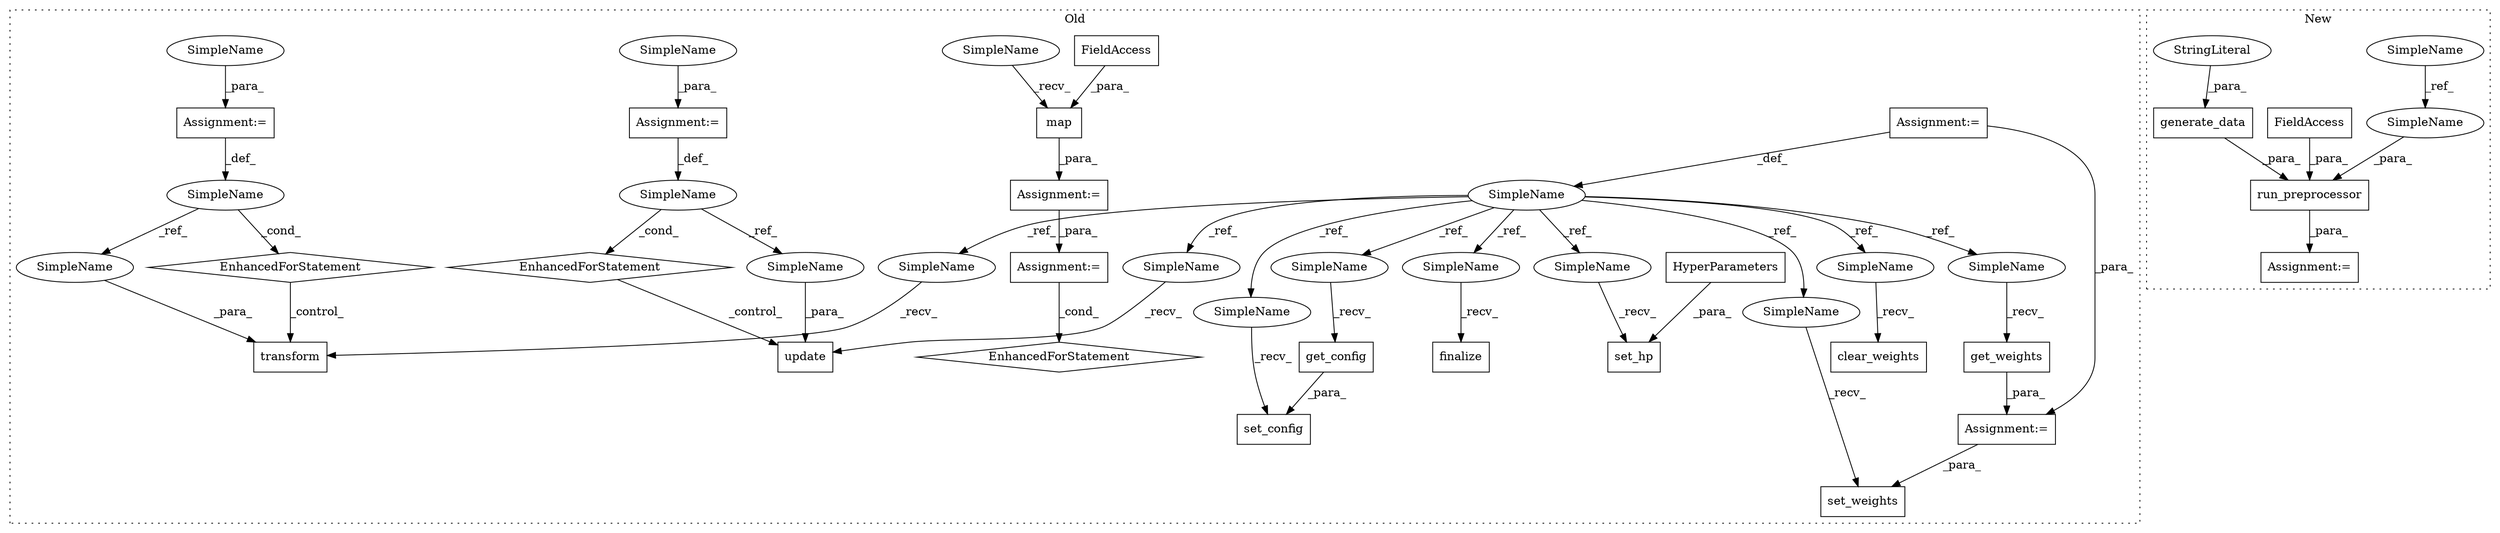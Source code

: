 digraph G {
subgraph cluster0 {
1 [label="get_weights" a="32" s="2305" l="13" shape="box"];
3 [label="set_weights" a="32" s="2363,2382" l="12,1" shape="box"];
6 [label="SimpleName" a="42" s="1946" l="8" shape="ellipse"];
7 [label="clear_weights" a="32" s="2333" l="15" shape="box"];
8 [label="set_hp" a="32" s="2065,2100" l="7,1" shape="box"];
9 [label="HyperParameters" a="32" s="2083" l="17" shape="box"];
10 [label="transform" a="32" s="2476,2487" l="10,1" shape="box"];
11 [label="EnhancedForStatement" a="70" s="2389,2457" l="53,2" shape="diamond"];
12 [label="update" a="32" s="2194,2202" l="7,1" shape="box"];
13 [label="EnhancedForStatement" a="70" s="2107,2175" l="53,2" shape="diamond"];
14 [label="set_config" a="32" s="2249,2281" l="11,1" shape="box"];
15 [label="SimpleName" a="42" s="2446" l="1" shape="ellipse"];
16 [label="finalize" a="32" s="2224" l="10" shape="box"];
17 [label="SimpleName" a="42" s="2164" l="1" shape="ellipse"];
19 [label="Assignment:=" a="7" s="2295" l="1" shape="box"];
20 [label="Assignment:=" a="7" s="2107,2175" l="53,2" shape="box"];
22 [label="get_config" a="32" s="2269" l="12" shape="box"];
23 [label="Assignment:=" a="7" s="1954" l="1" shape="box"];
24 [label="Assignment:=" a="7" s="2389,2457" l="53,2" shape="box"];
26 [label="map" a="32" s="2730,2742" l="4,1" shape="box"];
27 [label="FieldAccess" a="22" s="2734" l="8" shape="box"];
28 [label="EnhancedForStatement" a="70" s="2749,2821" l="53,2" shape="diamond"];
29 [label="Assignment:=" a="7" s="2721" l="1" shape="box"];
30 [label="Assignment:=" a="7" s="2749,2821" l="53,2" shape="box"];
32 [label="SimpleName" a="42" s="2324" l="8" shape="ellipse"];
33 [label="SimpleName" a="42" s="2260" l="8" shape="ellipse"];
34 [label="SimpleName" a="42" s="2185" l="8" shape="ellipse"];
35 [label="SimpleName" a="42" s="2296" l="8" shape="ellipse"];
36 [label="SimpleName" a="42" s="2215" l="8" shape="ellipse"];
37 [label="SimpleName" a="42" s="2467" l="8" shape="ellipse"];
38 [label="SimpleName" a="42" s="2354" l="8" shape="ellipse"];
39 [label="SimpleName" a="42" s="2240" l="8" shape="ellipse"];
40 [label="SimpleName" a="42" s="2056" l="8" shape="ellipse"];
41 [label="SimpleName" a="42" s="2486" l="1" shape="ellipse"];
42 [label="SimpleName" a="42" s="2201" l="1" shape="ellipse"];
43 [label="SimpleName" a="42" s="2722" l="7" shape="ellipse"];
44 [label="SimpleName" a="42" s="2168" l="7" shape="ellipse"];
45 [label="SimpleName" a="42" s="2450" l="7" shape="ellipse"];
label = "Old";
style="dotted";
}
subgraph cluster1 {
2 [label="generate_data" a="32" s="2138,2161" l="14,1" shape="box"];
4 [label="run_preprocessor" a="32" s="2073,2179" l="17,1" shape="box"];
5 [label="FieldAccess" a="22" s="2163" l="16" shape="box"];
18 [label="Assignment:=" a="7" s="2072" l="1" shape="box"];
21 [label="StringLiteral" a="45" s="2152" l="9" shape="ellipse"];
25 [label="SimpleName" a="42" s="1998" l="7" shape="ellipse"];
31 [label="SimpleName" a="42" s="2123" l="7" shape="ellipse"];
label = "New";
style="dotted";
}
1 -> 19 [label="_para_"];
2 -> 4 [label="_para_"];
4 -> 18 [label="_para_"];
5 -> 4 [label="_para_"];
6 -> 32 [label="_ref_"];
6 -> 35 [label="_ref_"];
6 -> 36 [label="_ref_"];
6 -> 38 [label="_ref_"];
6 -> 37 [label="_ref_"];
6 -> 33 [label="_ref_"];
6 -> 34 [label="_ref_"];
6 -> 39 [label="_ref_"];
6 -> 40 [label="_ref_"];
9 -> 8 [label="_para_"];
11 -> 10 [label="_control_"];
13 -> 12 [label="_control_"];
15 -> 41 [label="_ref_"];
15 -> 11 [label="_cond_"];
17 -> 42 [label="_ref_"];
17 -> 13 [label="_cond_"];
19 -> 3 [label="_para_"];
20 -> 17 [label="_def_"];
21 -> 2 [label="_para_"];
22 -> 14 [label="_para_"];
23 -> 19 [label="_para_"];
23 -> 6 [label="_def_"];
24 -> 15 [label="_def_"];
25 -> 31 [label="_ref_"];
26 -> 29 [label="_para_"];
27 -> 26 [label="_para_"];
29 -> 30 [label="_para_"];
30 -> 28 [label="_cond_"];
31 -> 4 [label="_para_"];
32 -> 7 [label="_recv_"];
33 -> 22 [label="_recv_"];
34 -> 12 [label="_recv_"];
35 -> 1 [label="_recv_"];
36 -> 16 [label="_recv_"];
37 -> 10 [label="_recv_"];
38 -> 3 [label="_recv_"];
39 -> 14 [label="_recv_"];
40 -> 8 [label="_recv_"];
41 -> 10 [label="_para_"];
42 -> 12 [label="_para_"];
43 -> 26 [label="_recv_"];
44 -> 20 [label="_para_"];
45 -> 24 [label="_para_"];
}